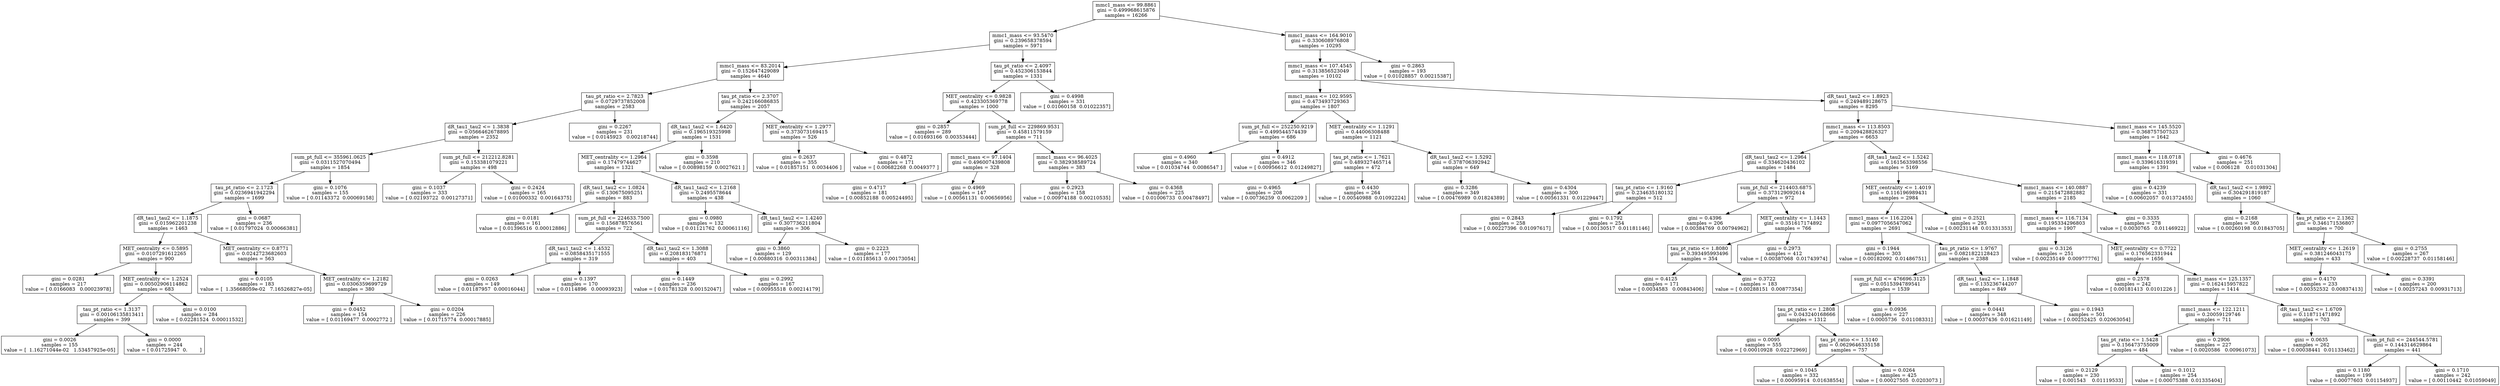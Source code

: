 digraph Tree {
0 [label="mmc1_mass <= 99.8861\ngini = 0.499968615876\nsamples = 16266", shape="box"] ;
1 [label="mmc1_mass <= 93.5470\ngini = 0.239658378594\nsamples = 5971", shape="box"] ;
0 -> 1 ;
2 [label="mmc1_mass <= 83.2014\ngini = 0.152647429089\nsamples = 4640", shape="box"] ;
1 -> 2 ;
3 [label="tau_pt_ratio <= 2.7823\ngini = 0.0729737852008\nsamples = 2583", shape="box"] ;
2 -> 3 ;
4 [label="dR_tau1_tau2 <= 1.3838\ngini = 0.0566462678895\nsamples = 2352", shape="box"] ;
3 -> 4 ;
5 [label="sum_pt_full <= 355961.0625\ngini = 0.0311527070494\nsamples = 1854", shape="box"] ;
4 -> 5 ;
6 [label="tau_pt_ratio <= 2.1723\ngini = 0.0236941942294\nsamples = 1699", shape="box"] ;
5 -> 6 ;
7 [label="dR_tau1_tau2 <= 1.1875\ngini = 0.015962201238\nsamples = 1463", shape="box"] ;
6 -> 7 ;
8 [label="MET_centrality <= 0.5895\ngini = 0.0107291612265\nsamples = 900", shape="box"] ;
7 -> 8 ;
9 [label="gini = 0.0281\nsamples = 217\nvalue = [ 0.0166083   0.00023978]", shape="box"] ;
8 -> 9 ;
10 [label="MET_centrality <= 1.2524\ngini = 0.00502906114862\nsamples = 683", shape="box"] ;
8 -> 10 ;
11 [label="tau_pt_ratio <= 1.3137\ngini = 0.00106135813411\nsamples = 399", shape="box"] ;
10 -> 11 ;
12 [label="gini = 0.0026\nsamples = 155\nvalue = [  1.16271044e-02   1.53457925e-05]", shape="box"] ;
11 -> 12 ;
13 [label="gini = 0.0000\nsamples = 244\nvalue = [ 0.01725947  0.        ]", shape="box"] ;
11 -> 13 ;
14 [label="gini = 0.0100\nsamples = 284\nvalue = [ 0.02281524  0.00011532]", shape="box"] ;
10 -> 14 ;
15 [label="MET_centrality <= 0.8771\ngini = 0.0242723682603\nsamples = 563", shape="box"] ;
7 -> 15 ;
16 [label="gini = 0.0105\nsamples = 183\nvalue = [  1.35668059e-02   7.16526827e-05]", shape="box"] ;
15 -> 16 ;
17 [label="MET_centrality <= 1.2182\ngini = 0.0306359699729\nsamples = 380", shape="box"] ;
15 -> 17 ;
18 [label="gini = 0.0452\nsamples = 154\nvalue = [ 0.01169477  0.0002772 ]", shape="box"] ;
17 -> 18 ;
19 [label="gini = 0.0204\nsamples = 226\nvalue = [ 0.01715774  0.00017885]", shape="box"] ;
17 -> 19 ;
20 [label="gini = 0.0687\nsamples = 236\nvalue = [ 0.01797024  0.00066381]", shape="box"] ;
6 -> 20 ;
21 [label="gini = 0.1076\nsamples = 155\nvalue = [ 0.01143372  0.00069158]", shape="box"] ;
5 -> 21 ;
22 [label="sum_pt_full <= 212212.8281\ngini = 0.153381079221\nsamples = 498", shape="box"] ;
4 -> 22 ;
23 [label="gini = 0.1037\nsamples = 333\nvalue = [ 0.02193722  0.00127371]", shape="box"] ;
22 -> 23 ;
24 [label="gini = 0.2424\nsamples = 165\nvalue = [ 0.01000332  0.00164375]", shape="box"] ;
22 -> 24 ;
25 [label="gini = 0.2267\nsamples = 231\nvalue = [ 0.0145923   0.00218744]", shape="box"] ;
3 -> 25 ;
26 [label="tau_pt_ratio <= 2.3707\ngini = 0.242166086835\nsamples = 2057", shape="box"] ;
2 -> 26 ;
27 [label="dR_tau1_tau2 <= 1.6420\ngini = 0.196519325998\nsamples = 1531", shape="box"] ;
26 -> 27 ;
28 [label="MET_centrality <= 1.2964\ngini = 0.17479744627\nsamples = 1321", shape="box"] ;
27 -> 28 ;
29 [label="dR_tau1_tau2 <= 1.0824\ngini = 0.130675095251\nsamples = 883", shape="box"] ;
28 -> 29 ;
30 [label="gini = 0.0181\nsamples = 161\nvalue = [ 0.01396516  0.00012886]", shape="box"] ;
29 -> 30 ;
31 [label="sum_pt_full <= 224633.7500\ngini = 0.156878576561\nsamples = 722", shape="box"] ;
29 -> 31 ;
32 [label="dR_tau1_tau2 <= 1.4532\ngini = 0.0858435171555\nsamples = 319", shape="box"] ;
31 -> 32 ;
33 [label="gini = 0.0263\nsamples = 149\nvalue = [ 0.01187957  0.00016044]", shape="box"] ;
32 -> 33 ;
34 [label="gini = 0.1397\nsamples = 170\nvalue = [ 0.0114896   0.00093923]", shape="box"] ;
32 -> 34 ;
35 [label="dR_tau1_tau2 <= 1.3088\ngini = 0.208183176871\nsamples = 403", shape="box"] ;
31 -> 35 ;
36 [label="gini = 0.1449\nsamples = 236\nvalue = [ 0.01781328  0.00152047]", shape="box"] ;
35 -> 36 ;
37 [label="gini = 0.2992\nsamples = 167\nvalue = [ 0.00955518  0.00214179]", shape="box"] ;
35 -> 37 ;
38 [label="dR_tau1_tau2 <= 1.2168\ngini = 0.2495578644\nsamples = 438", shape="box"] ;
28 -> 38 ;
39 [label="gini = 0.0980\nsamples = 132\nvalue = [ 0.01121762  0.00061116]", shape="box"] ;
38 -> 39 ;
40 [label="dR_tau1_tau2 <= 1.4240\ngini = 0.307736211804\nsamples = 306", shape="box"] ;
38 -> 40 ;
41 [label="gini = 0.3860\nsamples = 129\nvalue = [ 0.00880316  0.00311384]", shape="box"] ;
40 -> 41 ;
42 [label="gini = 0.2223\nsamples = 177\nvalue = [ 0.01185613  0.00173054]", shape="box"] ;
40 -> 42 ;
43 [label="gini = 0.3598\nsamples = 210\nvalue = [ 0.00898159  0.0027621 ]", shape="box"] ;
27 -> 43 ;
44 [label="MET_centrality <= 1.2977\ngini = 0.373073169415\nsamples = 526", shape="box"] ;
26 -> 44 ;
45 [label="gini = 0.2637\nsamples = 355\nvalue = [ 0.01857151  0.0034406 ]", shape="box"] ;
44 -> 45 ;
46 [label="gini = 0.4872\nsamples = 171\nvalue = [ 0.00682268  0.0049377 ]", shape="box"] ;
44 -> 46 ;
47 [label="tau_pt_ratio <= 2.4097\ngini = 0.452306153844\nsamples = 1331", shape="box"] ;
1 -> 47 ;
48 [label="MET_centrality <= 0.9828\ngini = 0.423305369778\nsamples = 1000", shape="box"] ;
47 -> 48 ;
49 [label="gini = 0.2857\nsamples = 289\nvalue = [ 0.01693166  0.00353444]", shape="box"] ;
48 -> 49 ;
50 [label="sum_pt_full <= 229869.9531\ngini = 0.45811579159\nsamples = 711", shape="box"] ;
48 -> 50 ;
51 [label="mmc1_mass <= 97.1404\ngini = 0.496007439808\nsamples = 328", shape="box"] ;
50 -> 51 ;
52 [label="gini = 0.4717\nsamples = 181\nvalue = [ 0.00852188  0.00524495]", shape="box"] ;
51 -> 52 ;
53 [label="gini = 0.4969\nsamples = 147\nvalue = [ 0.00561131  0.00656956]", shape="box"] ;
51 -> 53 ;
54 [label="mmc1_mass <= 96.4025\ngini = 0.382938589724\nsamples = 383", shape="box"] ;
50 -> 54 ;
55 [label="gini = 0.2923\nsamples = 158\nvalue = [ 0.00974188  0.00210535]", shape="box"] ;
54 -> 55 ;
56 [label="gini = 0.4368\nsamples = 225\nvalue = [ 0.01006733  0.00478497]", shape="box"] ;
54 -> 56 ;
57 [label="gini = 0.4998\nsamples = 331\nvalue = [ 0.01060158  0.01022357]", shape="box"] ;
47 -> 57 ;
58 [label="mmc1_mass <= 164.9010\ngini = 0.330608976808\nsamples = 10295", shape="box"] ;
0 -> 58 ;
59 [label="mmc1_mass <= 107.4545\ngini = 0.313856523049\nsamples = 10102", shape="box"] ;
58 -> 59 ;
60 [label="mmc1_mass <= 102.9595\ngini = 0.473493729363\nsamples = 1807", shape="box"] ;
59 -> 60 ;
61 [label="sum_pt_full <= 252250.9219\ngini = 0.499544574439\nsamples = 686", shape="box"] ;
60 -> 61 ;
62 [label="gini = 0.4960\nsamples = 340\nvalue = [ 0.01034744  0.0086547 ]", shape="box"] ;
61 -> 62 ;
63 [label="gini = 0.4912\nsamples = 346\nvalue = [ 0.00956612  0.01249827]", shape="box"] ;
61 -> 63 ;
64 [label="MET_centrality <= 1.1291\ngini = 0.44006308488\nsamples = 1121", shape="box"] ;
60 -> 64 ;
65 [label="tau_pt_ratio <= 1.7621\ngini = 0.489327465714\nsamples = 472", shape="box"] ;
64 -> 65 ;
66 [label="gini = 0.4965\nsamples = 208\nvalue = [ 0.00736259  0.0062209 ]", shape="box"] ;
65 -> 66 ;
67 [label="gini = 0.4430\nsamples = 264\nvalue = [ 0.00540988  0.01092224]", shape="box"] ;
65 -> 67 ;
68 [label="dR_tau1_tau2 <= 1.5292\ngini = 0.378706392942\nsamples = 649", shape="box"] ;
64 -> 68 ;
69 [label="gini = 0.3286\nsamples = 349\nvalue = [ 0.00476989  0.01824389]", shape="box"] ;
68 -> 69 ;
70 [label="gini = 0.4304\nsamples = 300\nvalue = [ 0.00561331  0.01229447]", shape="box"] ;
68 -> 70 ;
71 [label="dR_tau1_tau2 <= 1.8923\ngini = 0.249489128675\nsamples = 8295", shape="box"] ;
59 -> 71 ;
72 [label="mmc1_mass <= 113.8503\ngini = 0.209428826327\nsamples = 6653", shape="box"] ;
71 -> 72 ;
73 [label="dR_tau1_tau2 <= 1.2964\ngini = 0.334620436102\nsamples = 1484", shape="box"] ;
72 -> 73 ;
74 [label="tau_pt_ratio <= 1.9160\ngini = 0.234635180132\nsamples = 512", shape="box"] ;
73 -> 74 ;
75 [label="gini = 0.2843\nsamples = 258\nvalue = [ 0.00227396  0.01097617]", shape="box"] ;
74 -> 75 ;
76 [label="gini = 0.1792\nsamples = 254\nvalue = [ 0.00130517  0.01181146]", shape="box"] ;
74 -> 76 ;
77 [label="sum_pt_full <= 214403.6875\ngini = 0.373129092614\nsamples = 972", shape="box"] ;
73 -> 77 ;
78 [label="gini = 0.4396\nsamples = 206\nvalue = [ 0.00384769  0.00794962]", shape="box"] ;
77 -> 78 ;
79 [label="MET_centrality <= 1.1443\ngini = 0.351617174892\nsamples = 766", shape="box"] ;
77 -> 79 ;
80 [label="tau_pt_ratio <= 1.8080\ngini = 0.393495993496\nsamples = 354", shape="box"] ;
79 -> 80 ;
81 [label="gini = 0.4125\nsamples = 171\nvalue = [ 0.0034583   0.00843406]", shape="box"] ;
80 -> 81 ;
82 [label="gini = 0.3722\nsamples = 183\nvalue = [ 0.00288151  0.00877354]", shape="box"] ;
80 -> 82 ;
83 [label="gini = 0.2973\nsamples = 412\nvalue = [ 0.00387068  0.01743974]", shape="box"] ;
79 -> 83 ;
84 [label="dR_tau1_tau2 <= 1.5242\ngini = 0.161563398556\nsamples = 5169", shape="box"] ;
72 -> 84 ;
85 [label="MET_centrality <= 1.4019\ngini = 0.116196989431\nsamples = 2984", shape="box"] ;
84 -> 85 ;
86 [label="mmc1_mass <= 116.2204\ngini = 0.0977056547062\nsamples = 2691", shape="box"] ;
85 -> 86 ;
87 [label="gini = 0.1944\nsamples = 303\nvalue = [ 0.00182092  0.01486751]", shape="box"] ;
86 -> 87 ;
88 [label="tau_pt_ratio <= 1.9767\ngini = 0.0821822128423\nsamples = 2388", shape="box"] ;
86 -> 88 ;
89 [label="sum_pt_full <= 476696.3125\ngini = 0.0515394789541\nsamples = 1539", shape="box"] ;
88 -> 89 ;
90 [label="tau_pt_ratio <= 1.2808\ngini = 0.043240168666\nsamples = 1312", shape="box"] ;
89 -> 90 ;
91 [label="gini = 0.0095\nsamples = 555\nvalue = [ 0.00010928  0.02272969]", shape="box"] ;
90 -> 91 ;
92 [label="tau_pt_ratio <= 1.5140\ngini = 0.0629646335158\nsamples = 757", shape="box"] ;
90 -> 92 ;
93 [label="gini = 0.1045\nsamples = 332\nvalue = [ 0.00095914  0.01638554]", shape="box"] ;
92 -> 93 ;
94 [label="gini = 0.0264\nsamples = 425\nvalue = [ 0.00027505  0.0203073 ]", shape="box"] ;
92 -> 94 ;
95 [label="gini = 0.0936\nsamples = 227\nvalue = [ 0.0005736   0.01108331]", shape="box"] ;
89 -> 95 ;
96 [label="dR_tau1_tau2 <= 1.1848\ngini = 0.135236744207\nsamples = 849", shape="box"] ;
88 -> 96 ;
97 [label="gini = 0.0441\nsamples = 348\nvalue = [ 0.00037436  0.01621149]", shape="box"] ;
96 -> 97 ;
98 [label="gini = 0.1943\nsamples = 501\nvalue = [ 0.00252425  0.02063054]", shape="box"] ;
96 -> 98 ;
99 [label="gini = 0.2521\nsamples = 293\nvalue = [ 0.00231148  0.01331353]", shape="box"] ;
85 -> 99 ;
100 [label="mmc1_mass <= 140.0887\ngini = 0.215472882882\nsamples = 2185", shape="box"] ;
84 -> 100 ;
101 [label="mmc1_mass <= 116.7134\ngini = 0.195334296803\nsamples = 1907", shape="box"] ;
100 -> 101 ;
102 [label="gini = 0.3126\nsamples = 251\nvalue = [ 0.00235149  0.00977776]", shape="box"] ;
101 -> 102 ;
103 [label="MET_centrality <= 0.7722\ngini = 0.176562331944\nsamples = 1656", shape="box"] ;
101 -> 103 ;
104 [label="gini = 0.2578\nsamples = 242\nvalue = [ 0.00181413  0.0101226 ]", shape="box"] ;
103 -> 104 ;
105 [label="mmc1_mass <= 125.1357\ngini = 0.162415957822\nsamples = 1414", shape="box"] ;
103 -> 105 ;
106 [label="mmc1_mass <= 122.1211\ngini = 0.20059129746\nsamples = 711", shape="box"] ;
105 -> 106 ;
107 [label="tau_pt_ratio <= 1.5428\ngini = 0.156473755009\nsamples = 484", shape="box"] ;
106 -> 107 ;
108 [label="gini = 0.2129\nsamples = 230\nvalue = [ 0.001543    0.01119533]", shape="box"] ;
107 -> 108 ;
109 [label="gini = 0.1012\nsamples = 254\nvalue = [ 0.00075388  0.01335404]", shape="box"] ;
107 -> 109 ;
110 [label="gini = 0.2906\nsamples = 227\nvalue = [ 0.0020586   0.00961073]", shape="box"] ;
106 -> 110 ;
111 [label="dR_tau1_tau2 <= 1.6709\ngini = 0.118711471892\nsamples = 703", shape="box"] ;
105 -> 111 ;
112 [label="gini = 0.0635\nsamples = 262\nvalue = [ 0.00038441  0.01133462]", shape="box"] ;
111 -> 112 ;
113 [label="sum_pt_full <= 244544.5781\ngini = 0.144314629864\nsamples = 441", shape="box"] ;
111 -> 113 ;
114 [label="gini = 0.1180\nsamples = 199\nvalue = [ 0.00077603  0.01154937]", shape="box"] ;
113 -> 114 ;
115 [label="gini = 0.1710\nsamples = 242\nvalue = [ 0.00110442  0.01059049]", shape="box"] ;
113 -> 115 ;
116 [label="gini = 0.3335\nsamples = 278\nvalue = [ 0.0030765   0.01146922]", shape="box"] ;
100 -> 116 ;
117 [label="mmc1_mass <= 145.5520\ngini = 0.368757507523\nsamples = 1642", shape="box"] ;
71 -> 117 ;
118 [label="mmc1_mass <= 118.0718\ngini = 0.339616319391\nsamples = 1391", shape="box"] ;
117 -> 118 ;
119 [label="gini = 0.4239\nsamples = 331\nvalue = [ 0.00602057  0.01372455]", shape="box"] ;
118 -> 119 ;
120 [label="dR_tau1_tau2 <= 1.9892\ngini = 0.304291819187\nsamples = 1060", shape="box"] ;
118 -> 120 ;
121 [label="gini = 0.2168\nsamples = 360\nvalue = [ 0.00260198  0.01843705]", shape="box"] ;
120 -> 121 ;
122 [label="tau_pt_ratio <= 2.1362\ngini = 0.346171536807\nsamples = 700", shape="box"] ;
120 -> 122 ;
123 [label="MET_centrality <= 1.2619\ngini = 0.381246043175\nsamples = 433", shape="box"] ;
122 -> 123 ;
124 [label="gini = 0.4170\nsamples = 233\nvalue = [ 0.00352532  0.00837413]", shape="box"] ;
123 -> 124 ;
125 [label="gini = 0.3391\nsamples = 200\nvalue = [ 0.00257243  0.00931713]", shape="box"] ;
123 -> 125 ;
126 [label="gini = 0.2755\nsamples = 267\nvalue = [ 0.00228737  0.01158146]", shape="box"] ;
122 -> 126 ;
127 [label="gini = 0.4676\nsamples = 251\nvalue = [ 0.006128    0.01031304]", shape="box"] ;
117 -> 127 ;
128 [label="gini = 0.2863\nsamples = 193\nvalue = [ 0.01028857  0.00215387]", shape="box"] ;
58 -> 128 ;
}